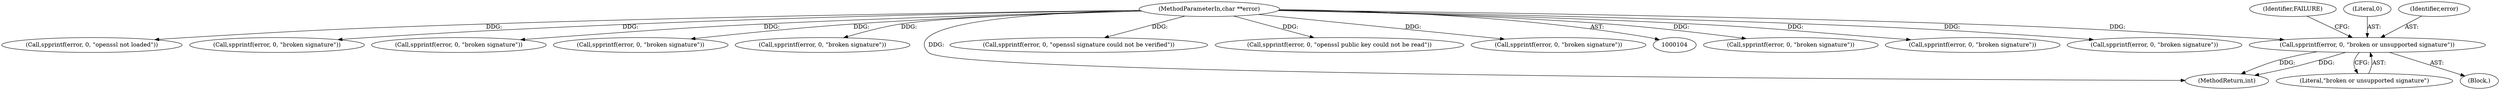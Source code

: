 digraph "0_php-src_0bfb970f43acd1e81d11be1154805f86655f15d5?w=1@pointer" {
"1000689" [label="(Call,spprintf(error, 0, \"broken or unsupported signature\"))"];
"1000113" [label="(MethodParameterIn,char **error)"];
"1000278" [label="(Call,spprintf(error, 0, \"broken signature\"))"];
"1000383" [label="(Call,spprintf(error, 0, \"broken signature\"))"];
"1000563" [label="(Call,spprintf(error, 0, \"broken signature\"))"];
"1000155" [label="(Call,spprintf(error, 0, \"openssl not loaded\"))"];
"1000689" [label="(Call,spprintf(error, 0, \"broken or unsupported signature\"))"];
"1000458" [label="(Call,spprintf(error, 0, \"broken signature\"))"];
"1000694" [label="(Identifier,FAILURE)"];
"1000691" [label="(Literal,0)"];
"1000690" [label="(Identifier,error)"];
"1000113" [label="(MethodParameterIn,char **error)"];
"1000668" [label="(Call,spprintf(error, 0, \"broken signature\"))"];
"1000688" [label="(Block,)"];
"1000353" [label="(Call,spprintf(error, 0, \"broken signature\"))"];
"1000593" [label="(Call,spprintf(error, 0, \"broken signature\"))"];
"1000697" [label="(MethodReturn,int)"];
"1000692" [label="(Literal,\"broken or unsupported signature\")"];
"1000241" [label="(Call,spprintf(error, 0, \"openssl signature could not be verified\"))"];
"1000200" [label="(Call,spprintf(error, 0, \"openssl public key could not be read\"))"];
"1000488" [label="(Call,spprintf(error, 0, \"broken signature\"))"];
"1000689" -> "1000688"  [label="AST: "];
"1000689" -> "1000692"  [label="CFG: "];
"1000690" -> "1000689"  [label="AST: "];
"1000691" -> "1000689"  [label="AST: "];
"1000692" -> "1000689"  [label="AST: "];
"1000694" -> "1000689"  [label="CFG: "];
"1000689" -> "1000697"  [label="DDG: "];
"1000689" -> "1000697"  [label="DDG: "];
"1000113" -> "1000689"  [label="DDG: "];
"1000113" -> "1000104"  [label="AST: "];
"1000113" -> "1000697"  [label="DDG: "];
"1000113" -> "1000155"  [label="DDG: "];
"1000113" -> "1000200"  [label="DDG: "];
"1000113" -> "1000241"  [label="DDG: "];
"1000113" -> "1000278"  [label="DDG: "];
"1000113" -> "1000353"  [label="DDG: "];
"1000113" -> "1000383"  [label="DDG: "];
"1000113" -> "1000458"  [label="DDG: "];
"1000113" -> "1000488"  [label="DDG: "];
"1000113" -> "1000563"  [label="DDG: "];
"1000113" -> "1000593"  [label="DDG: "];
"1000113" -> "1000668"  [label="DDG: "];
}
